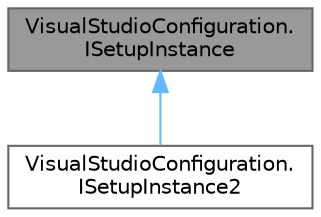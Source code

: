 digraph "VisualStudioConfiguration.ISetupInstance"
{
 // LATEX_PDF_SIZE
  bgcolor="transparent";
  edge [fontname=Helvetica,fontsize=10,labelfontname=Helvetica,labelfontsize=10];
  node [fontname=Helvetica,fontsize=10,shape=box,height=0.2,width=0.4];
  Node1 [id="Node000001",label="VisualStudioConfiguration.\lISetupInstance",height=0.2,width=0.4,color="gray40", fillcolor="grey60", style="filled", fontcolor="black",tooltip=" "];
  Node1 -> Node2 [id="edge1_Node000001_Node000002",dir="back",color="steelblue1",style="solid",tooltip=" "];
  Node2 [id="Node000002",label="VisualStudioConfiguration.\lISetupInstance2",height=0.2,width=0.4,color="gray40", fillcolor="white", style="filled",URL="$interface_visual_studio_configuration_1_1_i_setup_instance2.html",tooltip=" "];
}
